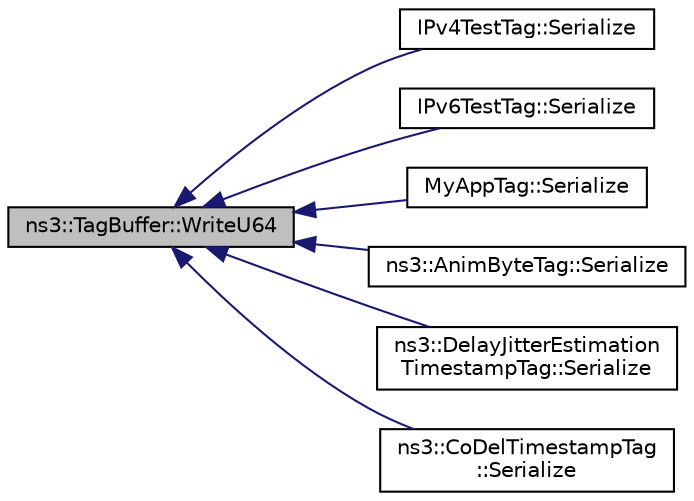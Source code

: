 digraph "ns3::TagBuffer::WriteU64"
{
  edge [fontname="Helvetica",fontsize="10",labelfontname="Helvetica",labelfontsize="10"];
  node [fontname="Helvetica",fontsize="10",shape=record];
  rankdir="LR";
  Node1 [label="ns3::TagBuffer::WriteU64",height=0.2,width=0.4,color="black", fillcolor="grey75", style="filled", fontcolor="black"];
  Node1 -> Node2 [dir="back",color="midnightblue",fontsize="10",style="solid"];
  Node2 [label="IPv4TestTag::Serialize",height=0.2,width=0.4,color="black", fillcolor="white", style="filled",URL="$d8/da0/classIPv4TestTag.html#a0d8b2205a87ab58da0a1ee4d4cb03089"];
  Node1 -> Node3 [dir="back",color="midnightblue",fontsize="10",style="solid"];
  Node3 [label="IPv6TestTag::Serialize",height=0.2,width=0.4,color="black", fillcolor="white", style="filled",URL="$d3/d63/classIPv6TestTag.html#abb9d4e39f278061cc1c952b6752312d7"];
  Node1 -> Node4 [dir="back",color="midnightblue",fontsize="10",style="solid"];
  Node4 [label="MyAppTag::Serialize",height=0.2,width=0.4,color="black", fillcolor="white", style="filled",URL="$d9/d22/classMyAppTag.html#ae70c7d0b718414be6d1ae2a560ac9453"];
  Node1 -> Node5 [dir="back",color="midnightblue",fontsize="10",style="solid"];
  Node5 [label="ns3::AnimByteTag::Serialize",height=0.2,width=0.4,color="black", fillcolor="white", style="filled",URL="$de/d1b/classns3_1_1AnimByteTag.html#a3f8123f5cb3ad0871dcff1d2fb0f2da4",tooltip="Serialize function. "];
  Node1 -> Node6 [dir="back",color="midnightblue",fontsize="10",style="solid"];
  Node6 [label="ns3::DelayJitterEstimation\lTimestampTag::Serialize",height=0.2,width=0.4,color="black", fillcolor="white", style="filled",URL="$d4/d6e/classns3_1_1DelayJitterEstimationTimestampTag.html#a2611249cc61392fe151d5f758565eed9"];
  Node1 -> Node7 [dir="back",color="midnightblue",fontsize="10",style="solid"];
  Node7 [label="ns3::CoDelTimestampTag\l::Serialize",height=0.2,width=0.4,color="black", fillcolor="white", style="filled",URL="$d2/d3a/classns3_1_1CoDelTimestampTag.html#a546215b33ba3541a308d0398e8235d5e"];
}

